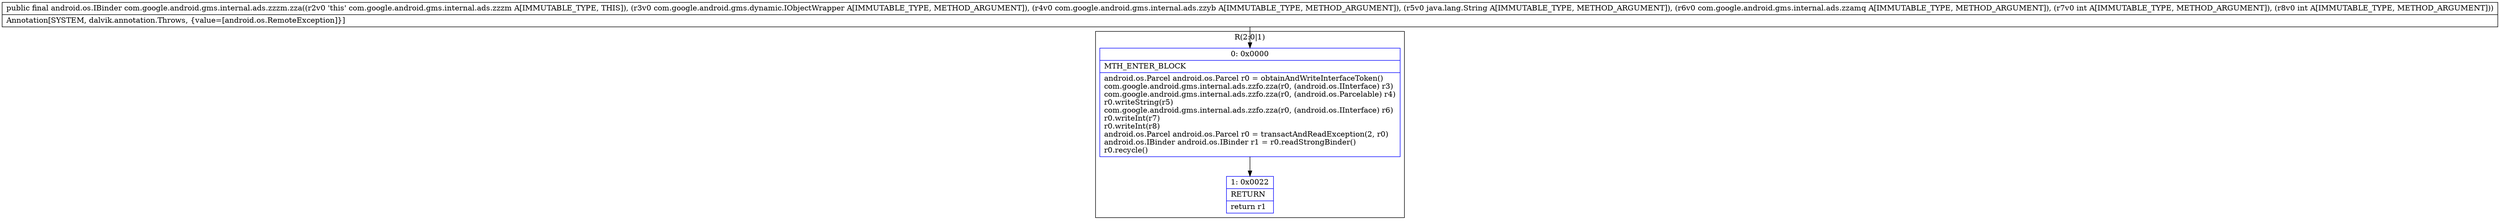 digraph "CFG forcom.google.android.gms.internal.ads.zzzm.zza(Lcom\/google\/android\/gms\/dynamic\/IObjectWrapper;Lcom\/google\/android\/gms\/internal\/ads\/zzyb;Ljava\/lang\/String;Lcom\/google\/android\/gms\/internal\/ads\/zzamq;II)Landroid\/os\/IBinder;" {
subgraph cluster_Region_186676116 {
label = "R(2:0|1)";
node [shape=record,color=blue];
Node_0 [shape=record,label="{0\:\ 0x0000|MTH_ENTER_BLOCK\l|android.os.Parcel android.os.Parcel r0 = obtainAndWriteInterfaceToken()\lcom.google.android.gms.internal.ads.zzfo.zza(r0, (android.os.IInterface) r3)\lcom.google.android.gms.internal.ads.zzfo.zza(r0, (android.os.Parcelable) r4)\lr0.writeString(r5)\lcom.google.android.gms.internal.ads.zzfo.zza(r0, (android.os.IInterface) r6)\lr0.writeInt(r7)\lr0.writeInt(r8)\landroid.os.Parcel android.os.Parcel r0 = transactAndReadException(2, r0)\landroid.os.IBinder android.os.IBinder r1 = r0.readStrongBinder()\lr0.recycle()\l}"];
Node_1 [shape=record,label="{1\:\ 0x0022|RETURN\l|return r1\l}"];
}
MethodNode[shape=record,label="{public final android.os.IBinder com.google.android.gms.internal.ads.zzzm.zza((r2v0 'this' com.google.android.gms.internal.ads.zzzm A[IMMUTABLE_TYPE, THIS]), (r3v0 com.google.android.gms.dynamic.IObjectWrapper A[IMMUTABLE_TYPE, METHOD_ARGUMENT]), (r4v0 com.google.android.gms.internal.ads.zzyb A[IMMUTABLE_TYPE, METHOD_ARGUMENT]), (r5v0 java.lang.String A[IMMUTABLE_TYPE, METHOD_ARGUMENT]), (r6v0 com.google.android.gms.internal.ads.zzamq A[IMMUTABLE_TYPE, METHOD_ARGUMENT]), (r7v0 int A[IMMUTABLE_TYPE, METHOD_ARGUMENT]), (r8v0 int A[IMMUTABLE_TYPE, METHOD_ARGUMENT]))  | Annotation[SYSTEM, dalvik.annotation.Throws, \{value=[android.os.RemoteException]\}]\l}"];
MethodNode -> Node_0;
Node_0 -> Node_1;
}

